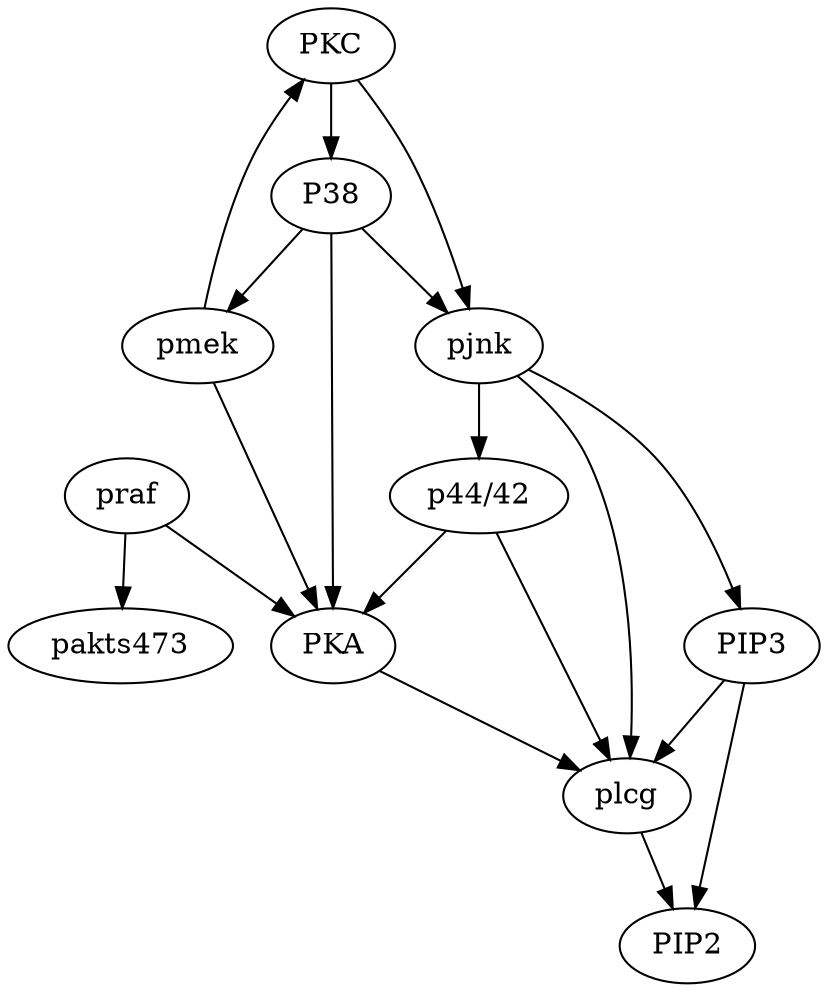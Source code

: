 strict digraph  { praf; pmek; plcg; PIP2; PIP3; "p44/42"; pakts473; PKA; PKC; P38; pjnk; praf -> pakts473  [weight=1]; praf -> PKA  [weight=1]; pmek -> PKC  [weight=1]; pmek -> PKA  [weight=1]; plcg -> PIP2  [weight=1]; PIP3 -> plcg  [weight=1]; PIP3 -> PIP2  [weight=1]; "p44/42" -> plcg  [weight=1]; "p44/42" -> PKA  [weight=1]; PKA -> plcg  [weight=1]; PKC -> P38  [weight=1]; PKC -> pjnk  [weight=1]; P38 -> pmek  [weight=1]; P38 -> pjnk  [weight=1]; P38 -> PKA  [weight=1]; pjnk -> plcg  [weight=1]; pjnk -> PIP3  [weight=1]; pjnk -> "p44/42"  [weight=1]; }